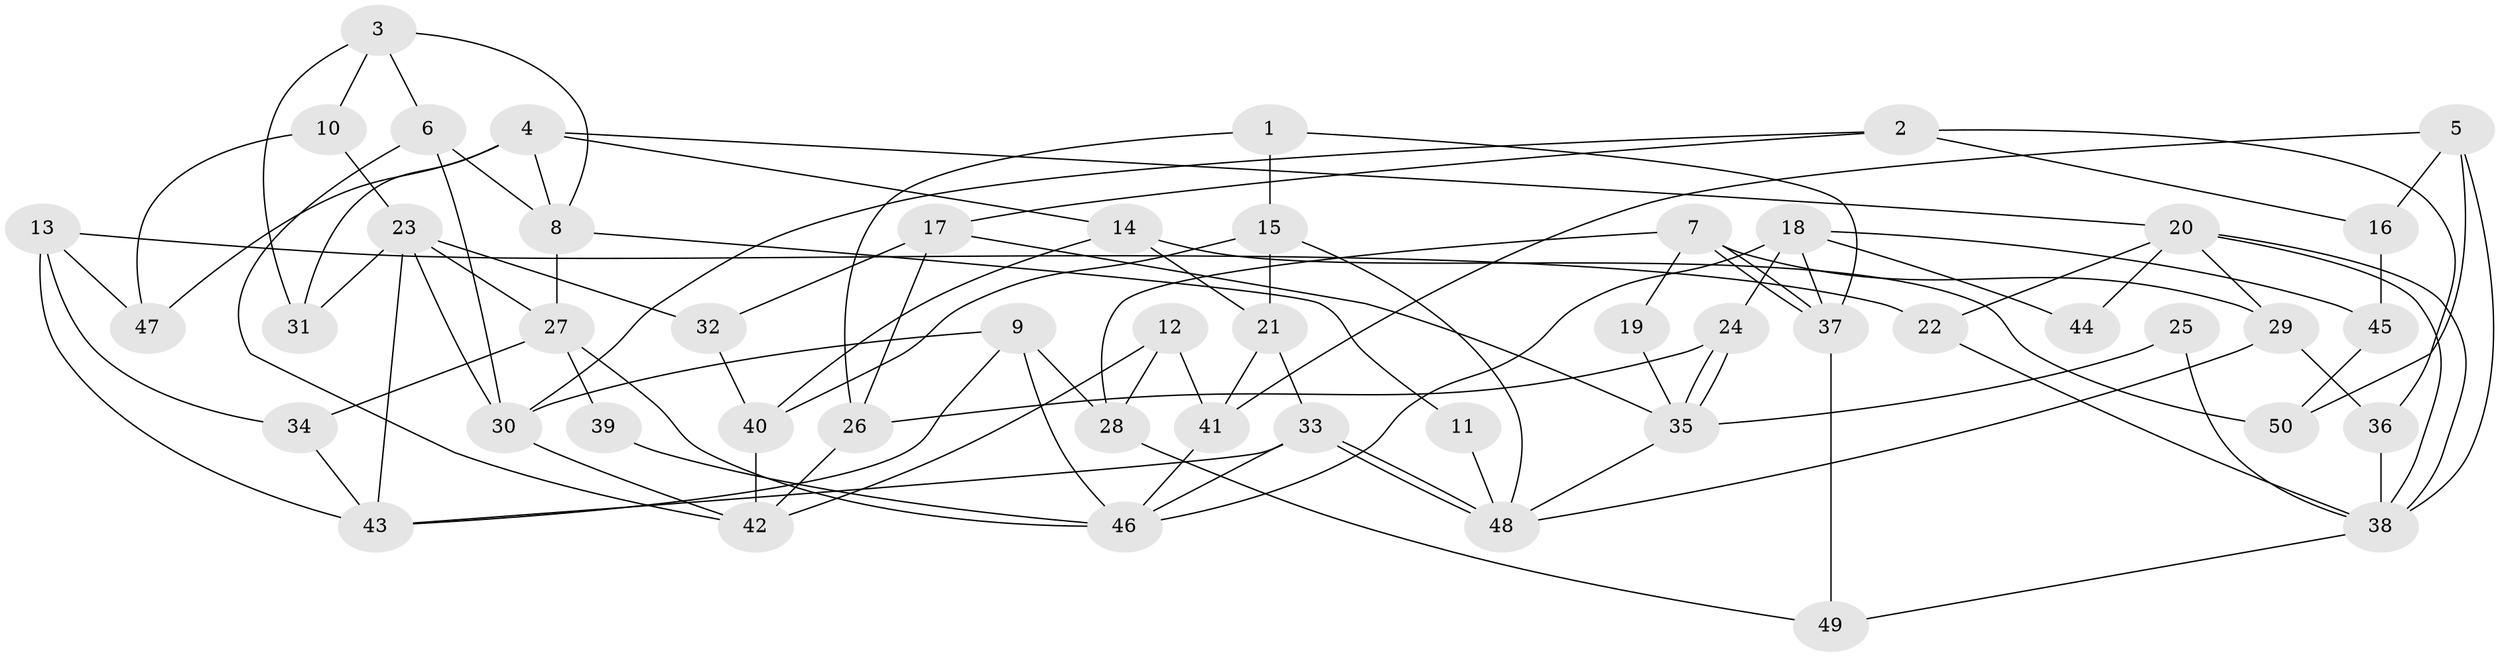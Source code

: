 // Generated by graph-tools (version 1.1) at 2025/35/03/09/25 02:35:54]
// undirected, 50 vertices, 100 edges
graph export_dot {
graph [start="1"]
  node [color=gray90,style=filled];
  1;
  2;
  3;
  4;
  5;
  6;
  7;
  8;
  9;
  10;
  11;
  12;
  13;
  14;
  15;
  16;
  17;
  18;
  19;
  20;
  21;
  22;
  23;
  24;
  25;
  26;
  27;
  28;
  29;
  30;
  31;
  32;
  33;
  34;
  35;
  36;
  37;
  38;
  39;
  40;
  41;
  42;
  43;
  44;
  45;
  46;
  47;
  48;
  49;
  50;
  1 -- 26;
  1 -- 15;
  1 -- 37;
  2 -- 17;
  2 -- 30;
  2 -- 16;
  2 -- 36;
  3 -- 8;
  3 -- 6;
  3 -- 10;
  3 -- 31;
  4 -- 47;
  4 -- 20;
  4 -- 8;
  4 -- 14;
  4 -- 31;
  5 -- 50;
  5 -- 38;
  5 -- 16;
  5 -- 41;
  6 -- 8;
  6 -- 42;
  6 -- 30;
  7 -- 37;
  7 -- 37;
  7 -- 28;
  7 -- 19;
  7 -- 29;
  8 -- 27;
  8 -- 11;
  9 -- 46;
  9 -- 43;
  9 -- 28;
  9 -- 30;
  10 -- 23;
  10 -- 47;
  11 -- 48;
  12 -- 41;
  12 -- 28;
  12 -- 42;
  13 -- 43;
  13 -- 34;
  13 -- 22;
  13 -- 47;
  14 -- 21;
  14 -- 40;
  14 -- 50;
  15 -- 40;
  15 -- 48;
  15 -- 21;
  16 -- 45;
  17 -- 35;
  17 -- 32;
  17 -- 26;
  18 -- 37;
  18 -- 24;
  18 -- 44;
  18 -- 45;
  18 -- 46;
  19 -- 35;
  20 -- 22;
  20 -- 38;
  20 -- 38;
  20 -- 29;
  20 -- 44;
  21 -- 41;
  21 -- 33;
  22 -- 38;
  23 -- 30;
  23 -- 31;
  23 -- 27;
  23 -- 32;
  23 -- 43;
  24 -- 26;
  24 -- 35;
  24 -- 35;
  25 -- 35;
  25 -- 38;
  26 -- 42;
  27 -- 46;
  27 -- 34;
  27 -- 39;
  28 -- 49;
  29 -- 36;
  29 -- 48;
  30 -- 42;
  32 -- 40;
  33 -- 48;
  33 -- 48;
  33 -- 43;
  33 -- 46;
  34 -- 43;
  35 -- 48;
  36 -- 38;
  37 -- 49;
  38 -- 49;
  39 -- 46;
  40 -- 42;
  41 -- 46;
  45 -- 50;
}
